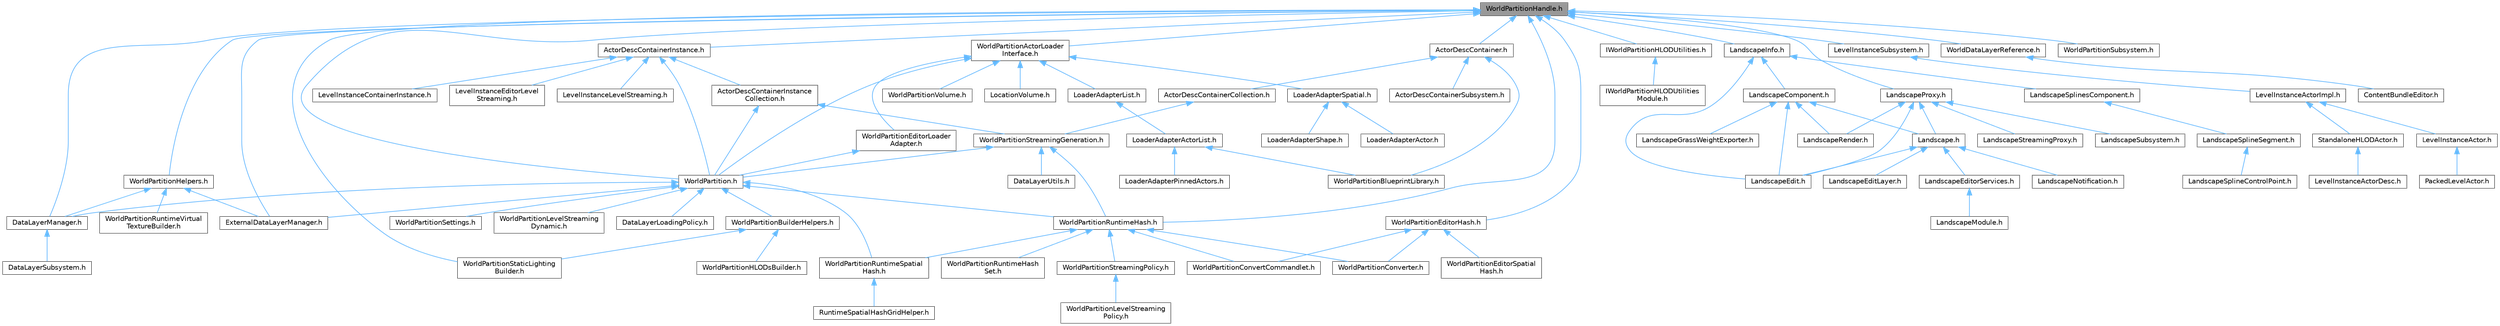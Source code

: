 digraph "WorldPartitionHandle.h"
{
 // INTERACTIVE_SVG=YES
 // LATEX_PDF_SIZE
  bgcolor="transparent";
  edge [fontname=Helvetica,fontsize=10,labelfontname=Helvetica,labelfontsize=10];
  node [fontname=Helvetica,fontsize=10,shape=box,height=0.2,width=0.4];
  Node1 [id="Node000001",label="WorldPartitionHandle.h",height=0.2,width=0.4,color="gray40", fillcolor="grey60", style="filled", fontcolor="black",tooltip=" "];
  Node1 -> Node2 [id="edge1_Node000001_Node000002",dir="back",color="steelblue1",style="solid",tooltip=" "];
  Node2 [id="Node000002",label="ActorDescContainer.h",height=0.2,width=0.4,color="grey40", fillcolor="white", style="filled",URL="$de/df0/ActorDescContainer_8h.html",tooltip=" "];
  Node2 -> Node3 [id="edge2_Node000002_Node000003",dir="back",color="steelblue1",style="solid",tooltip=" "];
  Node3 [id="Node000003",label="ActorDescContainerCollection.h",height=0.2,width=0.4,color="grey40", fillcolor="white", style="filled",URL="$dc/df2/ActorDescContainerCollection_8h.html",tooltip=" "];
  Node3 -> Node4 [id="edge3_Node000003_Node000004",dir="back",color="steelblue1",style="solid",tooltip=" "];
  Node4 [id="Node000004",label="WorldPartitionStreamingGeneration.h",height=0.2,width=0.4,color="grey40", fillcolor="white", style="filled",URL="$d6/dc5/WorldPartitionStreamingGeneration_8h.html",tooltip=" "];
  Node4 -> Node5 [id="edge4_Node000004_Node000005",dir="back",color="steelblue1",style="solid",tooltip=" "];
  Node5 [id="Node000005",label="DataLayerUtils.h",height=0.2,width=0.4,color="grey40", fillcolor="white", style="filled",URL="$dd/ddb/DataLayerUtils_8h.html",tooltip=" "];
  Node4 -> Node6 [id="edge5_Node000004_Node000006",dir="back",color="steelblue1",style="solid",tooltip=" "];
  Node6 [id="Node000006",label="WorldPartition.h",height=0.2,width=0.4,color="grey40", fillcolor="white", style="filled",URL="$de/d1e/WorldPartition_8h.html",tooltip=" "];
  Node6 -> Node7 [id="edge6_Node000006_Node000007",dir="back",color="steelblue1",style="solid",tooltip=" "];
  Node7 [id="Node000007",label="DataLayerLoadingPolicy.h",height=0.2,width=0.4,color="grey40", fillcolor="white", style="filled",URL="$d4/d49/DataLayerLoadingPolicy_8h.html",tooltip=" "];
  Node6 -> Node8 [id="edge7_Node000006_Node000008",dir="back",color="steelblue1",style="solid",tooltip=" "];
  Node8 [id="Node000008",label="DataLayerManager.h",height=0.2,width=0.4,color="grey40", fillcolor="white", style="filled",URL="$de/d96/DataLayerManager_8h.html",tooltip=" "];
  Node8 -> Node9 [id="edge8_Node000008_Node000009",dir="back",color="steelblue1",style="solid",tooltip=" "];
  Node9 [id="Node000009",label="DataLayerSubsystem.h",height=0.2,width=0.4,color="grey40", fillcolor="white", style="filled",URL="$d2/d5d/DataLayerSubsystem_8h.html",tooltip=" "];
  Node6 -> Node10 [id="edge9_Node000006_Node000010",dir="back",color="steelblue1",style="solid",tooltip=" "];
  Node10 [id="Node000010",label="ExternalDataLayerManager.h",height=0.2,width=0.4,color="grey40", fillcolor="white", style="filled",URL="$d3/d7d/ExternalDataLayerManager_8h.html",tooltip=" "];
  Node6 -> Node11 [id="edge10_Node000006_Node000011",dir="back",color="steelblue1",style="solid",tooltip=" "];
  Node11 [id="Node000011",label="WorldPartitionBuilderHelpers.h",height=0.2,width=0.4,color="grey40", fillcolor="white", style="filled",URL="$db/dc0/WorldPartitionBuilderHelpers_8h.html",tooltip=" "];
  Node11 -> Node12 [id="edge11_Node000011_Node000012",dir="back",color="steelblue1",style="solid",tooltip=" "];
  Node12 [id="Node000012",label="WorldPartitionHLODsBuilder.h",height=0.2,width=0.4,color="grey40", fillcolor="white", style="filled",URL="$d3/d76/WorldPartitionHLODsBuilder_8h.html",tooltip=" "];
  Node11 -> Node13 [id="edge12_Node000011_Node000013",dir="back",color="steelblue1",style="solid",tooltip=" "];
  Node13 [id="Node000013",label="WorldPartitionStaticLighting\lBuilder.h",height=0.2,width=0.4,color="grey40", fillcolor="white", style="filled",URL="$d7/dfd/WorldPartitionStaticLightingBuilder_8h.html",tooltip=" "];
  Node6 -> Node14 [id="edge13_Node000006_Node000014",dir="back",color="steelblue1",style="solid",tooltip=" "];
  Node14 [id="Node000014",label="WorldPartitionLevelStreaming\lDynamic.h",height=0.2,width=0.4,color="grey40", fillcolor="white", style="filled",URL="$d4/d21/WorldPartitionLevelStreamingDynamic_8h.html",tooltip=" "];
  Node6 -> Node15 [id="edge14_Node000006_Node000015",dir="back",color="steelblue1",style="solid",tooltip=" "];
  Node15 [id="Node000015",label="WorldPartitionRuntimeHash.h",height=0.2,width=0.4,color="grey40", fillcolor="white", style="filled",URL="$d9/df1/WorldPartitionRuntimeHash_8h.html",tooltip=" "];
  Node15 -> Node16 [id="edge15_Node000015_Node000016",dir="back",color="steelblue1",style="solid",tooltip=" "];
  Node16 [id="Node000016",label="WorldPartitionConvertCommandlet.h",height=0.2,width=0.4,color="grey40", fillcolor="white", style="filled",URL="$db/d15/WorldPartitionConvertCommandlet_8h.html",tooltip=" "];
  Node15 -> Node17 [id="edge16_Node000015_Node000017",dir="back",color="steelblue1",style="solid",tooltip=" "];
  Node17 [id="Node000017",label="WorldPartitionConverter.h",height=0.2,width=0.4,color="grey40", fillcolor="white", style="filled",URL="$dc/df8/WorldPartitionConverter_8h.html",tooltip=" "];
  Node15 -> Node18 [id="edge17_Node000015_Node000018",dir="back",color="steelblue1",style="solid",tooltip=" "];
  Node18 [id="Node000018",label="WorldPartitionRuntimeHash\lSet.h",height=0.2,width=0.4,color="grey40", fillcolor="white", style="filled",URL="$d7/d94/WorldPartitionRuntimeHashSet_8h.html",tooltip=" "];
  Node15 -> Node19 [id="edge18_Node000015_Node000019",dir="back",color="steelblue1",style="solid",tooltip=" "];
  Node19 [id="Node000019",label="WorldPartitionRuntimeSpatial\lHash.h",height=0.2,width=0.4,color="grey40", fillcolor="white", style="filled",URL="$da/dbe/WorldPartitionRuntimeSpatialHash_8h.html",tooltip=" "];
  Node19 -> Node20 [id="edge19_Node000019_Node000020",dir="back",color="steelblue1",style="solid",tooltip=" "];
  Node20 [id="Node000020",label="RuntimeSpatialHashGridHelper.h",height=0.2,width=0.4,color="grey40", fillcolor="white", style="filled",URL="$d8/d05/RuntimeSpatialHashGridHelper_8h.html",tooltip=" "];
  Node15 -> Node21 [id="edge20_Node000015_Node000021",dir="back",color="steelblue1",style="solid",tooltip=" "];
  Node21 [id="Node000021",label="WorldPartitionStreamingPolicy.h",height=0.2,width=0.4,color="grey40", fillcolor="white", style="filled",URL="$d8/d37/WorldPartitionStreamingPolicy_8h.html",tooltip=" "];
  Node21 -> Node22 [id="edge21_Node000021_Node000022",dir="back",color="steelblue1",style="solid",tooltip=" "];
  Node22 [id="Node000022",label="WorldPartitionLevelStreaming\lPolicy.h",height=0.2,width=0.4,color="grey40", fillcolor="white", style="filled",URL="$d4/d14/WorldPartitionLevelStreamingPolicy_8h.html",tooltip=" "];
  Node6 -> Node19 [id="edge22_Node000006_Node000019",dir="back",color="steelblue1",style="solid",tooltip=" "];
  Node6 -> Node23 [id="edge23_Node000006_Node000023",dir="back",color="steelblue1",style="solid",tooltip=" "];
  Node23 [id="Node000023",label="WorldPartitionSettings.h",height=0.2,width=0.4,color="grey40", fillcolor="white", style="filled",URL="$de/d7a/WorldPartitionSettings_8h.html",tooltip=" "];
  Node4 -> Node15 [id="edge24_Node000004_Node000015",dir="back",color="steelblue1",style="solid",tooltip=" "];
  Node2 -> Node24 [id="edge25_Node000002_Node000024",dir="back",color="steelblue1",style="solid",tooltip=" "];
  Node24 [id="Node000024",label="ActorDescContainerSubsystem.h",height=0.2,width=0.4,color="grey40", fillcolor="white", style="filled",URL="$d1/d29/ActorDescContainerSubsystem_8h.html",tooltip=" "];
  Node2 -> Node25 [id="edge26_Node000002_Node000025",dir="back",color="steelblue1",style="solid",tooltip=" "];
  Node25 [id="Node000025",label="WorldPartitionBlueprintLibrary.h",height=0.2,width=0.4,color="grey40", fillcolor="white", style="filled",URL="$d1/d6b/WorldPartitionBlueprintLibrary_8h.html",tooltip=" "];
  Node1 -> Node26 [id="edge27_Node000001_Node000026",dir="back",color="steelblue1",style="solid",tooltip=" "];
  Node26 [id="Node000026",label="ActorDescContainerInstance.h",height=0.2,width=0.4,color="grey40", fillcolor="white", style="filled",URL="$d0/dd1/ActorDescContainerInstance_8h.html",tooltip=" "];
  Node26 -> Node27 [id="edge28_Node000026_Node000027",dir="back",color="steelblue1",style="solid",tooltip=" "];
  Node27 [id="Node000027",label="ActorDescContainerInstance\lCollection.h",height=0.2,width=0.4,color="grey40", fillcolor="white", style="filled",URL="$df/d80/ActorDescContainerInstanceCollection_8h.html",tooltip=" "];
  Node27 -> Node6 [id="edge29_Node000027_Node000006",dir="back",color="steelblue1",style="solid",tooltip=" "];
  Node27 -> Node4 [id="edge30_Node000027_Node000004",dir="back",color="steelblue1",style="solid",tooltip=" "];
  Node26 -> Node28 [id="edge31_Node000026_Node000028",dir="back",color="steelblue1",style="solid",tooltip=" "];
  Node28 [id="Node000028",label="LevelInstanceContainerInstance.h",height=0.2,width=0.4,color="grey40", fillcolor="white", style="filled",URL="$d9/d35/LevelInstanceContainerInstance_8h.html",tooltip=" "];
  Node26 -> Node29 [id="edge32_Node000026_Node000029",dir="back",color="steelblue1",style="solid",tooltip=" "];
  Node29 [id="Node000029",label="LevelInstanceEditorLevel\lStreaming.h",height=0.2,width=0.4,color="grey40", fillcolor="white", style="filled",URL="$d0/da1/LevelInstanceEditorLevelStreaming_8h.html",tooltip=" "];
  Node26 -> Node30 [id="edge33_Node000026_Node000030",dir="back",color="steelblue1",style="solid",tooltip=" "];
  Node30 [id="Node000030",label="LevelInstanceLevelStreaming.h",height=0.2,width=0.4,color="grey40", fillcolor="white", style="filled",URL="$d0/d84/LevelInstanceLevelStreaming_8h.html",tooltip=" "];
  Node26 -> Node6 [id="edge34_Node000026_Node000006",dir="back",color="steelblue1",style="solid",tooltip=" "];
  Node1 -> Node8 [id="edge35_Node000001_Node000008",dir="back",color="steelblue1",style="solid",tooltip=" "];
  Node1 -> Node10 [id="edge36_Node000001_Node000010",dir="back",color="steelblue1",style="solid",tooltip=" "];
  Node1 -> Node31 [id="edge37_Node000001_Node000031",dir="back",color="steelblue1",style="solid",tooltip=" "];
  Node31 [id="Node000031",label="IWorldPartitionHLODUtilities.h",height=0.2,width=0.4,color="grey40", fillcolor="white", style="filled",URL="$db/d5c/IWorldPartitionHLODUtilities_8h.html",tooltip=" "];
  Node31 -> Node32 [id="edge38_Node000031_Node000032",dir="back",color="steelblue1",style="solid",tooltip=" "];
  Node32 [id="Node000032",label="IWorldPartitionHLODUtilities\lModule.h",height=0.2,width=0.4,color="grey40", fillcolor="white", style="filled",URL="$dc/d59/IWorldPartitionHLODUtilitiesModule_8h.html",tooltip=" "];
  Node1 -> Node33 [id="edge39_Node000001_Node000033",dir="back",color="steelblue1",style="solid",tooltip=" "];
  Node33 [id="Node000033",label="LandscapeInfo.h",height=0.2,width=0.4,color="grey40", fillcolor="white", style="filled",URL="$d5/d95/LandscapeInfo_8h.html",tooltip=" "];
  Node33 -> Node34 [id="edge40_Node000033_Node000034",dir="back",color="steelblue1",style="solid",tooltip=" "];
  Node34 [id="Node000034",label="LandscapeComponent.h",height=0.2,width=0.4,color="grey40", fillcolor="white", style="filled",URL="$d4/dba/LandscapeComponent_8h.html",tooltip=" "];
  Node34 -> Node35 [id="edge41_Node000034_Node000035",dir="back",color="steelblue1",style="solid",tooltip=" "];
  Node35 [id="Node000035",label="Landscape.h",height=0.2,width=0.4,color="grey40", fillcolor="white", style="filled",URL="$d5/dd6/Landscape_8h.html",tooltip=" "];
  Node35 -> Node36 [id="edge42_Node000035_Node000036",dir="back",color="steelblue1",style="solid",tooltip=" "];
  Node36 [id="Node000036",label="LandscapeEdit.h",height=0.2,width=0.4,color="grey40", fillcolor="white", style="filled",URL="$df/d61/LandscapeEdit_8h.html",tooltip=" "];
  Node35 -> Node37 [id="edge43_Node000035_Node000037",dir="back",color="steelblue1",style="solid",tooltip=" "];
  Node37 [id="Node000037",label="LandscapeEditLayer.h",height=0.2,width=0.4,color="grey40", fillcolor="white", style="filled",URL="$d2/d34/LandscapeEditLayer_8h.html",tooltip=" "];
  Node35 -> Node38 [id="edge44_Node000035_Node000038",dir="back",color="steelblue1",style="solid",tooltip=" "];
  Node38 [id="Node000038",label="LandscapeEditorServices.h",height=0.2,width=0.4,color="grey40", fillcolor="white", style="filled",URL="$d0/de9/LandscapeEditorServices_8h.html",tooltip=" "];
  Node38 -> Node39 [id="edge45_Node000038_Node000039",dir="back",color="steelblue1",style="solid",tooltip=" "];
  Node39 [id="Node000039",label="LandscapeModule.h",height=0.2,width=0.4,color="grey40", fillcolor="white", style="filled",URL="$db/d88/LandscapeModule_8h.html",tooltip=" "];
  Node35 -> Node40 [id="edge46_Node000035_Node000040",dir="back",color="steelblue1",style="solid",tooltip=" "];
  Node40 [id="Node000040",label="LandscapeNotification.h",height=0.2,width=0.4,color="grey40", fillcolor="white", style="filled",URL="$d7/de3/LandscapeNotification_8h.html",tooltip=" "];
  Node34 -> Node36 [id="edge47_Node000034_Node000036",dir="back",color="steelblue1",style="solid",tooltip=" "];
  Node34 -> Node41 [id="edge48_Node000034_Node000041",dir="back",color="steelblue1",style="solid",tooltip=" "];
  Node41 [id="Node000041",label="LandscapeGrassWeightExporter.h",height=0.2,width=0.4,color="grey40", fillcolor="white", style="filled",URL="$de/d64/LandscapeGrassWeightExporter_8h.html",tooltip=" "];
  Node34 -> Node42 [id="edge49_Node000034_Node000042",dir="back",color="steelblue1",style="solid",tooltip=" "];
  Node42 [id="Node000042",label="LandscapeRender.h",height=0.2,width=0.4,color="grey40", fillcolor="white", style="filled",URL="$df/d67/LandscapeRender_8h.html",tooltip=" "];
  Node33 -> Node36 [id="edge50_Node000033_Node000036",dir="back",color="steelblue1",style="solid",tooltip=" "];
  Node33 -> Node43 [id="edge51_Node000033_Node000043",dir="back",color="steelblue1",style="solid",tooltip=" "];
  Node43 [id="Node000043",label="LandscapeSplinesComponent.h",height=0.2,width=0.4,color="grey40", fillcolor="white", style="filled",URL="$d4/d7e/LandscapeSplinesComponent_8h.html",tooltip=" "];
  Node43 -> Node44 [id="edge52_Node000043_Node000044",dir="back",color="steelblue1",style="solid",tooltip=" "];
  Node44 [id="Node000044",label="LandscapeSplineSegment.h",height=0.2,width=0.4,color="grey40", fillcolor="white", style="filled",URL="$d4/d8d/LandscapeSplineSegment_8h.html",tooltip=" "];
  Node44 -> Node45 [id="edge53_Node000044_Node000045",dir="back",color="steelblue1",style="solid",tooltip=" "];
  Node45 [id="Node000045",label="LandscapeSplineControlPoint.h",height=0.2,width=0.4,color="grey40", fillcolor="white", style="filled",URL="$d2/d00/LandscapeSplineControlPoint_8h.html",tooltip=" "];
  Node1 -> Node46 [id="edge54_Node000001_Node000046",dir="back",color="steelblue1",style="solid",tooltip=" "];
  Node46 [id="Node000046",label="LandscapeProxy.h",height=0.2,width=0.4,color="grey40", fillcolor="white", style="filled",URL="$db/dae/LandscapeProxy_8h.html",tooltip=" "];
  Node46 -> Node35 [id="edge55_Node000046_Node000035",dir="back",color="steelblue1",style="solid",tooltip=" "];
  Node46 -> Node36 [id="edge56_Node000046_Node000036",dir="back",color="steelblue1",style="solid",tooltip=" "];
  Node46 -> Node42 [id="edge57_Node000046_Node000042",dir="back",color="steelblue1",style="solid",tooltip=" "];
  Node46 -> Node47 [id="edge58_Node000046_Node000047",dir="back",color="steelblue1",style="solid",tooltip=" "];
  Node47 [id="Node000047",label="LandscapeStreamingProxy.h",height=0.2,width=0.4,color="grey40", fillcolor="white", style="filled",URL="$de/d5a/LandscapeStreamingProxy_8h.html",tooltip=" "];
  Node46 -> Node48 [id="edge59_Node000046_Node000048",dir="back",color="steelblue1",style="solid",tooltip=" "];
  Node48 [id="Node000048",label="LandscapeSubsystem.h",height=0.2,width=0.4,color="grey40", fillcolor="white", style="filled",URL="$d7/ddd/LandscapeSubsystem_8h.html",tooltip=" "];
  Node1 -> Node49 [id="edge60_Node000001_Node000049",dir="back",color="steelblue1",style="solid",tooltip=" "];
  Node49 [id="Node000049",label="LevelInstanceSubsystem.h",height=0.2,width=0.4,color="grey40", fillcolor="white", style="filled",URL="$d9/d23/LevelInstanceSubsystem_8h.html",tooltip=" "];
  Node49 -> Node50 [id="edge61_Node000049_Node000050",dir="back",color="steelblue1",style="solid",tooltip=" "];
  Node50 [id="Node000050",label="LevelInstanceActorImpl.h",height=0.2,width=0.4,color="grey40", fillcolor="white", style="filled",URL="$d6/df6/LevelInstanceActorImpl_8h.html",tooltip=" "];
  Node50 -> Node51 [id="edge62_Node000050_Node000051",dir="back",color="steelblue1",style="solid",tooltip=" "];
  Node51 [id="Node000051",label="LevelInstanceActor.h",height=0.2,width=0.4,color="grey40", fillcolor="white", style="filled",URL="$d6/d53/LevelInstanceActor_8h.html",tooltip=" "];
  Node51 -> Node52 [id="edge63_Node000051_Node000052",dir="back",color="steelblue1",style="solid",tooltip=" "];
  Node52 [id="Node000052",label="PackedLevelActor.h",height=0.2,width=0.4,color="grey40", fillcolor="white", style="filled",URL="$d7/dfa/PackedLevelActor_8h.html",tooltip=" "];
  Node50 -> Node53 [id="edge64_Node000050_Node000053",dir="back",color="steelblue1",style="solid",tooltip=" "];
  Node53 [id="Node000053",label="StandaloneHLODActor.h",height=0.2,width=0.4,color="grey40", fillcolor="white", style="filled",URL="$dc/d54/StandaloneHLODActor_8h.html",tooltip=" "];
  Node53 -> Node54 [id="edge65_Node000053_Node000054",dir="back",color="steelblue1",style="solid",tooltip=" "];
  Node54 [id="Node000054",label="LevelInstanceActorDesc.h",height=0.2,width=0.4,color="grey40", fillcolor="white", style="filled",URL="$d0/d98/LevelInstanceActorDesc_8h.html",tooltip=" "];
  Node1 -> Node55 [id="edge66_Node000001_Node000055",dir="back",color="steelblue1",style="solid",tooltip=" "];
  Node55 [id="Node000055",label="WorldDataLayerReference.h",height=0.2,width=0.4,color="grey40", fillcolor="white", style="filled",URL="$d8/d33/WorldDataLayerReference_8h.html",tooltip=" "];
  Node55 -> Node56 [id="edge67_Node000055_Node000056",dir="back",color="steelblue1",style="solid",tooltip=" "];
  Node56 [id="Node000056",label="ContentBundleEditor.h",height=0.2,width=0.4,color="grey40", fillcolor="white", style="filled",URL="$dc/d57/ContentBundleEditor_8h.html",tooltip=" "];
  Node1 -> Node6 [id="edge68_Node000001_Node000006",dir="back",color="steelblue1",style="solid",tooltip=" "];
  Node1 -> Node57 [id="edge69_Node000001_Node000057",dir="back",color="steelblue1",style="solid",tooltip=" "];
  Node57 [id="Node000057",label="WorldPartitionActorLoader\lInterface.h",height=0.2,width=0.4,color="grey40", fillcolor="white", style="filled",URL="$d6/d6f/WorldPartitionActorLoaderInterface_8h.html",tooltip=" "];
  Node57 -> Node58 [id="edge70_Node000057_Node000058",dir="back",color="steelblue1",style="solid",tooltip=" "];
  Node58 [id="Node000058",label="LoaderAdapterList.h",height=0.2,width=0.4,color="grey40", fillcolor="white", style="filled",URL="$d7/db3/LoaderAdapterList_8h.html",tooltip=" "];
  Node58 -> Node59 [id="edge71_Node000058_Node000059",dir="back",color="steelblue1",style="solid",tooltip=" "];
  Node59 [id="Node000059",label="LoaderAdapterActorList.h",height=0.2,width=0.4,color="grey40", fillcolor="white", style="filled",URL="$da/d17/LoaderAdapterActorList_8h.html",tooltip=" "];
  Node59 -> Node60 [id="edge72_Node000059_Node000060",dir="back",color="steelblue1",style="solid",tooltip=" "];
  Node60 [id="Node000060",label="LoaderAdapterPinnedActors.h",height=0.2,width=0.4,color="grey40", fillcolor="white", style="filled",URL="$de/d4b/LoaderAdapterPinnedActors_8h.html",tooltip=" "];
  Node59 -> Node25 [id="edge73_Node000059_Node000025",dir="back",color="steelblue1",style="solid",tooltip=" "];
  Node57 -> Node61 [id="edge74_Node000057_Node000061",dir="back",color="steelblue1",style="solid",tooltip=" "];
  Node61 [id="Node000061",label="LoaderAdapterSpatial.h",height=0.2,width=0.4,color="grey40", fillcolor="white", style="filled",URL="$d0/dfc/LoaderAdapterSpatial_8h.html",tooltip=" "];
  Node61 -> Node62 [id="edge75_Node000061_Node000062",dir="back",color="steelblue1",style="solid",tooltip=" "];
  Node62 [id="Node000062",label="LoaderAdapterActor.h",height=0.2,width=0.4,color="grey40", fillcolor="white", style="filled",URL="$d1/dfe/LoaderAdapterActor_8h.html",tooltip=" "];
  Node61 -> Node63 [id="edge76_Node000061_Node000063",dir="back",color="steelblue1",style="solid",tooltip=" "];
  Node63 [id="Node000063",label="LoaderAdapterShape.h",height=0.2,width=0.4,color="grey40", fillcolor="white", style="filled",URL="$d0/d11/LoaderAdapterShape_8h.html",tooltip=" "];
  Node57 -> Node64 [id="edge77_Node000057_Node000064",dir="back",color="steelblue1",style="solid",tooltip=" "];
  Node64 [id="Node000064",label="LocationVolume.h",height=0.2,width=0.4,color="grey40", fillcolor="white", style="filled",URL="$d0/d80/LocationVolume_8h.html",tooltip=" "];
  Node57 -> Node6 [id="edge78_Node000057_Node000006",dir="back",color="steelblue1",style="solid",tooltip=" "];
  Node57 -> Node65 [id="edge79_Node000057_Node000065",dir="back",color="steelblue1",style="solid",tooltip=" "];
  Node65 [id="Node000065",label="WorldPartitionEditorLoader\lAdapter.h",height=0.2,width=0.4,color="grey40", fillcolor="white", style="filled",URL="$df/dba/WorldPartitionEditorLoaderAdapter_8h.html",tooltip=" "];
  Node65 -> Node6 [id="edge80_Node000065_Node000006",dir="back",color="steelblue1",style="solid",tooltip=" "];
  Node57 -> Node66 [id="edge81_Node000057_Node000066",dir="back",color="steelblue1",style="solid",tooltip=" "];
  Node66 [id="Node000066",label="WorldPartitionVolume.h",height=0.2,width=0.4,color="grey40", fillcolor="white", style="filled",URL="$d5/d26/WorldPartitionVolume_8h.html",tooltip=" "];
  Node1 -> Node67 [id="edge82_Node000001_Node000067",dir="back",color="steelblue1",style="solid",tooltip=" "];
  Node67 [id="Node000067",label="WorldPartitionEditorHash.h",height=0.2,width=0.4,color="grey40", fillcolor="white", style="filled",URL="$d3/df8/WorldPartitionEditorHash_8h.html",tooltip=" "];
  Node67 -> Node16 [id="edge83_Node000067_Node000016",dir="back",color="steelblue1",style="solid",tooltip=" "];
  Node67 -> Node17 [id="edge84_Node000067_Node000017",dir="back",color="steelblue1",style="solid",tooltip=" "];
  Node67 -> Node68 [id="edge85_Node000067_Node000068",dir="back",color="steelblue1",style="solid",tooltip=" "];
  Node68 [id="Node000068",label="WorldPartitionEditorSpatial\lHash.h",height=0.2,width=0.4,color="grey40", fillcolor="white", style="filled",URL="$d1/df8/WorldPartitionEditorSpatialHash_8h.html",tooltip=" "];
  Node1 -> Node69 [id="edge86_Node000001_Node000069",dir="back",color="steelblue1",style="solid",tooltip=" "];
  Node69 [id="Node000069",label="WorldPartitionHelpers.h",height=0.2,width=0.4,color="grey40", fillcolor="white", style="filled",URL="$d9/dff/WorldPartitionHelpers_8h.html",tooltip=" "];
  Node69 -> Node8 [id="edge87_Node000069_Node000008",dir="back",color="steelblue1",style="solid",tooltip=" "];
  Node69 -> Node10 [id="edge88_Node000069_Node000010",dir="back",color="steelblue1",style="solid",tooltip=" "];
  Node69 -> Node70 [id="edge89_Node000069_Node000070",dir="back",color="steelblue1",style="solid",tooltip=" "];
  Node70 [id="Node000070",label="WorldPartitionRuntimeVirtual\lTextureBuilder.h",height=0.2,width=0.4,color="grey40", fillcolor="white", style="filled",URL="$d9/d09/WorldPartitionRuntimeVirtualTextureBuilder_8h.html",tooltip=" "];
  Node1 -> Node15 [id="edge90_Node000001_Node000015",dir="back",color="steelblue1",style="solid",tooltip=" "];
  Node1 -> Node13 [id="edge91_Node000001_Node000013",dir="back",color="steelblue1",style="solid",tooltip=" "];
  Node1 -> Node71 [id="edge92_Node000001_Node000071",dir="back",color="steelblue1",style="solid",tooltip=" "];
  Node71 [id="Node000071",label="WorldPartitionSubsystem.h",height=0.2,width=0.4,color="grey40", fillcolor="white", style="filled",URL="$d1/ddd/WorldPartitionSubsystem_8h.html",tooltip=" "];
}
